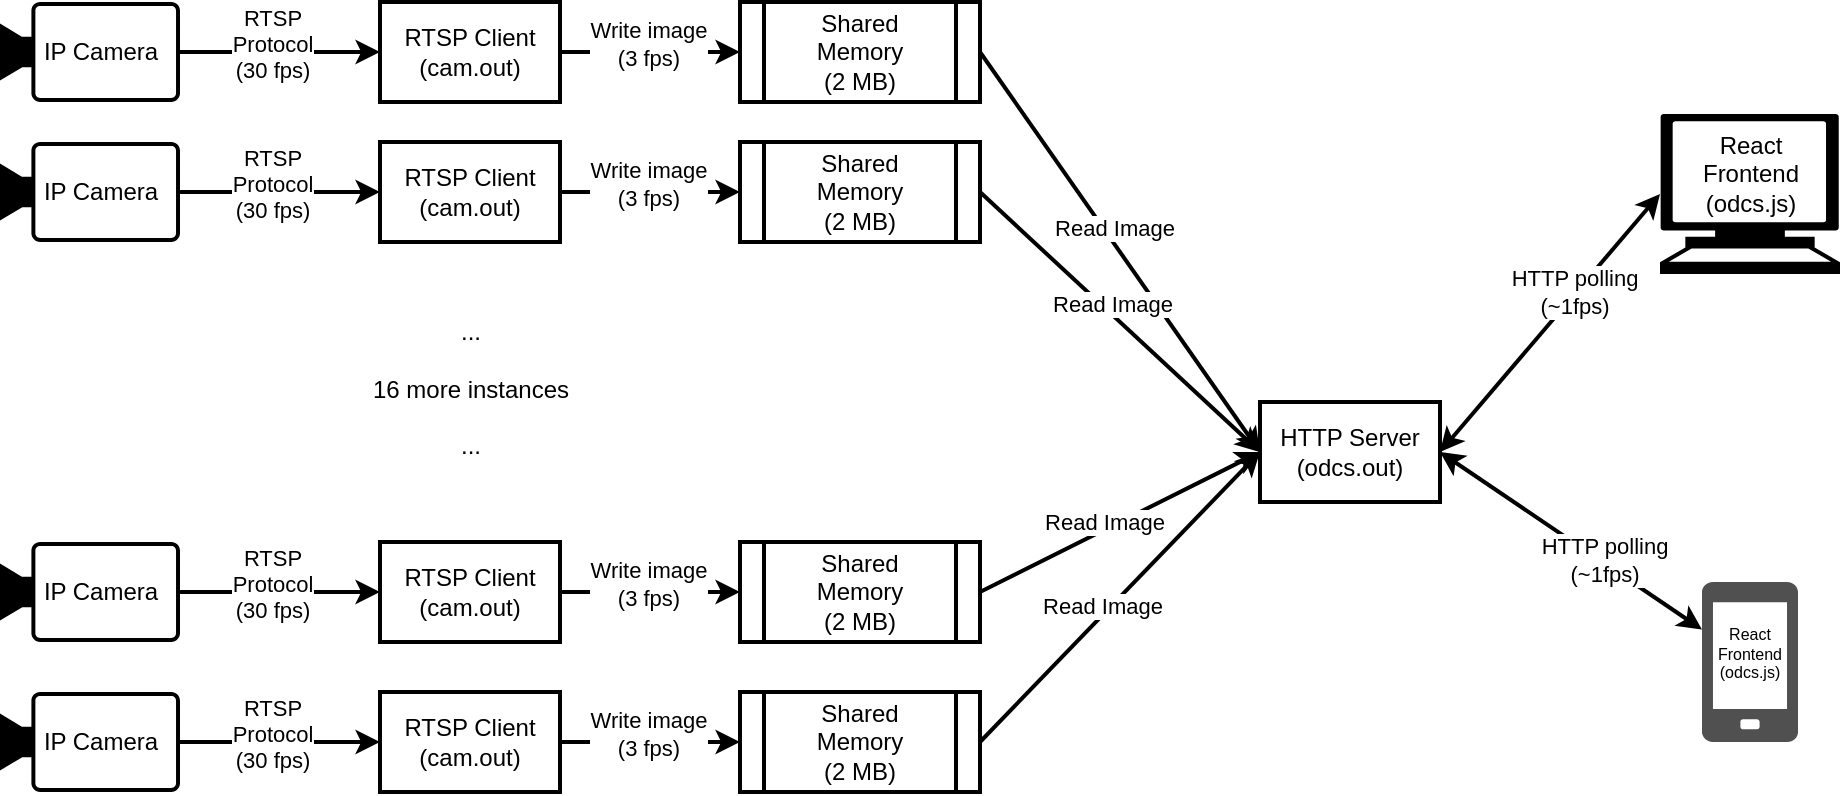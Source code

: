 <mxfile version="20.3.7" type="device"><diagram id="LTxdnSjZ6CFCPwl13RmF" name="Page-1"><mxGraphModel dx="1718" dy="901" grid="1" gridSize="10" guides="1" tooltips="1" connect="1" arrows="1" fold="1" page="1" pageScale="1" pageWidth="850" pageHeight="1100" math="0" shadow="0"><root><mxCell id="0"/><mxCell id="1" parent="0"/><mxCell id="k68_5YPGHtgoW6fo5KtN-3" value="&lt;div&gt;RTSP Client&lt;/div&gt;&lt;div&gt;(cam.out)&lt;br&gt;&lt;/div&gt;" style="rounded=0;whiteSpace=wrap;html=1;strokeWidth=2;" parent="1" vertex="1"><mxGeometry x="230" y="90" width="90" height="50" as="geometry"/></mxCell><mxCell id="k68_5YPGHtgoW6fo5KtN-6" value="" style="points=[[0,0.5,0],[0.19,0.02,0],[0.59,0,0],[0.985,0.02,0],[1,0.5,0],[0.985,0.98,0],[0.59,1,0],[0.19,0.98,0]];verticalLabelPosition=bottom;sketch=0;html=1;verticalAlign=top;aspect=fixed;align=center;pointerEvents=1;shape=mxgraph.cisco19.camera;fillColor=#000000;strokeColor=none;strokeWidth=14;" parent="1" vertex="1"><mxGeometry x="40" y="90" width="90" height="50" as="geometry"/></mxCell><mxCell id="k68_5YPGHtgoW6fo5KtN-7" value="" style="endArrow=classic;html=1;rounded=0;exitX=1;exitY=0.5;exitDx=0;exitDy=0;exitPerimeter=0;entryX=0;entryY=0.5;entryDx=0;entryDy=0;strokeWidth=2;" parent="1" source="k68_5YPGHtgoW6fo5KtN-6" target="k68_5YPGHtgoW6fo5KtN-3" edge="1"><mxGeometry width="50" height="50" relative="1" as="geometry"><mxPoint x="120" y="280" as="sourcePoint"/><mxPoint x="170" y="230" as="targetPoint"/><Array as="points"><mxPoint x="190" y="115"/></Array></mxGeometry></mxCell><mxCell id="k68_5YPGHtgoW6fo5KtN-8" value="&lt;div&gt;RTSP&lt;/div&gt;&lt;div&gt;Protocol&lt;/div&gt;&lt;div&gt;(30 fps)&lt;br&gt;&lt;/div&gt;" style="edgeLabel;html=1;align=center;verticalAlign=middle;resizable=0;points=[];" parent="k68_5YPGHtgoW6fo5KtN-7" vertex="1" connectable="0"><mxGeometry x="-0.093" y="4" relative="1" as="geometry"><mxPoint as="offset"/></mxGeometry></mxCell><mxCell id="TewLs_EhTVlk3Gnn2zk7-1" value="&lt;div&gt;Shared&lt;/div&gt;&lt;div&gt;Memory&lt;/div&gt;&lt;div&gt;(2 MB)&lt;br&gt;&lt;/div&gt;" style="shape=process;whiteSpace=wrap;html=1;backgroundOutline=1;strokeWidth=2;" parent="1" vertex="1"><mxGeometry x="410" y="90" width="120" height="50" as="geometry"/></mxCell><mxCell id="TewLs_EhTVlk3Gnn2zk7-2" value="" style="endArrow=classic;html=1;rounded=0;exitX=1;exitY=0.5;exitDx=0;exitDy=0;entryX=0;entryY=0.5;entryDx=0;entryDy=0;strokeWidth=2;" parent="1" source="k68_5YPGHtgoW6fo5KtN-3" target="TewLs_EhTVlk3Gnn2zk7-1" edge="1"><mxGeometry width="50" height="50" relative="1" as="geometry"><mxPoint x="370" y="210" as="sourcePoint"/><mxPoint x="500" y="210" as="targetPoint"/><Array as="points"/></mxGeometry></mxCell><mxCell id="TewLs_EhTVlk3Gnn2zk7-3" value="&lt;div&gt;Write image&lt;/div&gt;&lt;div&gt;(3 fps)&lt;br&gt;&lt;/div&gt;" style="edgeLabel;html=1;align=center;verticalAlign=middle;resizable=0;points=[];" parent="TewLs_EhTVlk3Gnn2zk7-2" vertex="1" connectable="0"><mxGeometry x="-0.093" y="4" relative="1" as="geometry"><mxPoint x="3" as="offset"/></mxGeometry></mxCell><mxCell id="TewLs_EhTVlk3Gnn2zk7-5" value="&lt;div&gt;HTTP Server&lt;/div&gt;&lt;div&gt;(odcs.out)&lt;br&gt;&lt;/div&gt;" style="rounded=0;whiteSpace=wrap;html=1;strokeWidth=2;" parent="1" vertex="1"><mxGeometry x="670" y="290" width="90" height="50" as="geometry"/></mxCell><mxCell id="TewLs_EhTVlk3Gnn2zk7-6" value="" style="endArrow=classic;html=1;rounded=0;exitX=1;exitY=0.5;exitDx=0;exitDy=0;entryX=0;entryY=0.5;entryDx=0;entryDy=0;strokeWidth=2;" parent="1" source="TewLs_EhTVlk3Gnn2zk7-1" target="TewLs_EhTVlk3Gnn2zk7-5" edge="1"><mxGeometry width="50" height="50" relative="1" as="geometry"><mxPoint x="610" y="100" as="sourcePoint"/><mxPoint x="720" y="100" as="targetPoint"/><Array as="points"/></mxGeometry></mxCell><mxCell id="TewLs_EhTVlk3Gnn2zk7-7" value="Read Image" style="edgeLabel;html=1;align=center;verticalAlign=middle;resizable=0;points=[];" parent="TewLs_EhTVlk3Gnn2zk7-6" vertex="1" connectable="0"><mxGeometry x="-0.093" y="4" relative="1" as="geometry"><mxPoint as="offset"/></mxGeometry></mxCell><mxCell id="TewLs_EhTVlk3Gnn2zk7-9" value="" style="endArrow=classic;startArrow=classic;html=1;rounded=0;exitX=1;exitY=0.5;exitDx=0;exitDy=0;strokeWidth=2;entryX=0;entryY=0.5;entryDx=0;entryDy=0;entryPerimeter=0;" parent="1" source="TewLs_EhTVlk3Gnn2zk7-5" target="eqOkNrcOr78Is7jvoKHY-42" edge="1"><mxGeometry width="50" height="50" relative="1" as="geometry"><mxPoint x="700" y="265" as="sourcePoint"/><mxPoint x="890" y="247.759" as="targetPoint"/></mxGeometry></mxCell><mxCell id="TewLs_EhTVlk3Gnn2zk7-10" value="HTTP polling&#xA;(~1fps)" style="edgeLabel;html=1;align=center;verticalAlign=middle;resizable=0;points=[];" parent="TewLs_EhTVlk3Gnn2zk7-9" vertex="1" connectable="0"><mxGeometry x="0.234" y="1" relative="1" as="geometry"><mxPoint as="offset"/></mxGeometry></mxCell><mxCell id="eqOkNrcOr78Is7jvoKHY-1" value="&lt;div&gt;RTSP Client&lt;/div&gt;&lt;div&gt;(cam.out)&lt;br&gt;&lt;/div&gt;" style="rounded=0;whiteSpace=wrap;html=1;strokeWidth=2;" vertex="1" parent="1"><mxGeometry x="230" y="160" width="90" height="50" as="geometry"/></mxCell><mxCell id="eqOkNrcOr78Is7jvoKHY-2" value="" style="points=[[0,0.5,0],[0.19,0.02,0],[0.59,0,0],[0.985,0.02,0],[1,0.5,0],[0.985,0.98,0],[0.59,1,0],[0.19,0.98,0]];verticalLabelPosition=bottom;sketch=0;html=1;verticalAlign=top;aspect=fixed;align=center;pointerEvents=1;shape=mxgraph.cisco19.camera;fillColor=#000000;strokeColor=none;strokeWidth=14;" vertex="1" parent="1"><mxGeometry x="40" y="160" width="90" height="50" as="geometry"/></mxCell><mxCell id="eqOkNrcOr78Is7jvoKHY-3" value="" style="endArrow=classic;html=1;rounded=0;exitX=1;exitY=0.5;exitDx=0;exitDy=0;exitPerimeter=0;entryX=0;entryY=0.5;entryDx=0;entryDy=0;strokeWidth=2;" edge="1" parent="1" source="eqOkNrcOr78Is7jvoKHY-2" target="eqOkNrcOr78Is7jvoKHY-1"><mxGeometry width="50" height="50" relative="1" as="geometry"><mxPoint x="120" y="350" as="sourcePoint"/><mxPoint x="170" y="300" as="targetPoint"/><Array as="points"><mxPoint x="190" y="185"/></Array></mxGeometry></mxCell><mxCell id="eqOkNrcOr78Is7jvoKHY-4" value="&lt;div&gt;RTSP&lt;/div&gt;&lt;div&gt;Protocol&lt;/div&gt;&lt;div&gt;(30 fps)&lt;br&gt;&lt;/div&gt;" style="edgeLabel;html=1;align=center;verticalAlign=middle;resizable=0;points=[];" vertex="1" connectable="0" parent="eqOkNrcOr78Is7jvoKHY-3"><mxGeometry x="-0.093" y="4" relative="1" as="geometry"><mxPoint as="offset"/></mxGeometry></mxCell><mxCell id="eqOkNrcOr78Is7jvoKHY-5" value="&lt;div&gt;Shared&lt;/div&gt;&lt;div&gt;Memory&lt;/div&gt;&lt;div&gt;(2 MB)&lt;br&gt;&lt;/div&gt;" style="shape=process;whiteSpace=wrap;html=1;backgroundOutline=1;strokeWidth=2;" vertex="1" parent="1"><mxGeometry x="410" y="160" width="120" height="50" as="geometry"/></mxCell><mxCell id="eqOkNrcOr78Is7jvoKHY-6" value="" style="endArrow=classic;html=1;rounded=0;exitX=1;exitY=0.5;exitDx=0;exitDy=0;entryX=0;entryY=0.5;entryDx=0;entryDy=0;strokeWidth=2;" edge="1" parent="1" source="eqOkNrcOr78Is7jvoKHY-1" target="eqOkNrcOr78Is7jvoKHY-5"><mxGeometry width="50" height="50" relative="1" as="geometry"><mxPoint x="370" y="280" as="sourcePoint"/><mxPoint x="500" y="280" as="targetPoint"/><Array as="points"/></mxGeometry></mxCell><mxCell id="eqOkNrcOr78Is7jvoKHY-7" value="&lt;div&gt;Write image&lt;/div&gt;&lt;div&gt;(3 fps)&lt;br&gt;&lt;/div&gt;" style="edgeLabel;html=1;align=center;verticalAlign=middle;resizable=0;points=[];" vertex="1" connectable="0" parent="eqOkNrcOr78Is7jvoKHY-6"><mxGeometry x="-0.093" y="4" relative="1" as="geometry"><mxPoint x="3" as="offset"/></mxGeometry></mxCell><mxCell id="eqOkNrcOr78Is7jvoKHY-9" value="&lt;div&gt;RTSP Client&lt;/div&gt;&lt;div&gt;(cam.out)&lt;br&gt;&lt;/div&gt;" style="rounded=0;whiteSpace=wrap;html=1;strokeWidth=2;" vertex="1" parent="1"><mxGeometry x="230" y="360" width="90" height="50" as="geometry"/></mxCell><mxCell id="eqOkNrcOr78Is7jvoKHY-10" value="" style="points=[[0,0.5,0],[0.19,0.02,0],[0.59,0,0],[0.985,0.02,0],[1,0.5,0],[0.985,0.98,0],[0.59,1,0],[0.19,0.98,0]];verticalLabelPosition=bottom;sketch=0;html=1;verticalAlign=top;aspect=fixed;align=center;pointerEvents=1;shape=mxgraph.cisco19.camera;fillColor=#000000;strokeColor=none;strokeWidth=14;" vertex="1" parent="1"><mxGeometry x="40" y="360" width="90" height="50" as="geometry"/></mxCell><mxCell id="eqOkNrcOr78Is7jvoKHY-11" value="" style="endArrow=classic;html=1;rounded=0;exitX=1;exitY=0.5;exitDx=0;exitDy=0;exitPerimeter=0;entryX=0;entryY=0.5;entryDx=0;entryDy=0;strokeWidth=2;" edge="1" parent="1" source="eqOkNrcOr78Is7jvoKHY-10" target="eqOkNrcOr78Is7jvoKHY-9"><mxGeometry width="50" height="50" relative="1" as="geometry"><mxPoint x="120" y="550" as="sourcePoint"/><mxPoint x="170" y="500" as="targetPoint"/><Array as="points"><mxPoint x="190" y="385"/></Array></mxGeometry></mxCell><mxCell id="eqOkNrcOr78Is7jvoKHY-12" value="&lt;div&gt;RTSP&lt;/div&gt;&lt;div&gt;Protocol&lt;/div&gt;&lt;div&gt;(30 fps)&lt;br&gt;&lt;/div&gt;" style="edgeLabel;html=1;align=center;verticalAlign=middle;resizable=0;points=[];" vertex="1" connectable="0" parent="eqOkNrcOr78Is7jvoKHY-11"><mxGeometry x="-0.093" y="4" relative="1" as="geometry"><mxPoint as="offset"/></mxGeometry></mxCell><mxCell id="eqOkNrcOr78Is7jvoKHY-13" value="&lt;div&gt;Shared&lt;/div&gt;&lt;div&gt;Memory&lt;/div&gt;&lt;div&gt;(2 MB)&lt;br&gt;&lt;/div&gt;" style="shape=process;whiteSpace=wrap;html=1;backgroundOutline=1;strokeWidth=2;" vertex="1" parent="1"><mxGeometry x="410" y="360" width="120" height="50" as="geometry"/></mxCell><mxCell id="eqOkNrcOr78Is7jvoKHY-14" value="" style="endArrow=classic;html=1;rounded=0;exitX=1;exitY=0.5;exitDx=0;exitDy=0;entryX=0;entryY=0.5;entryDx=0;entryDy=0;strokeWidth=2;" edge="1" parent="1" source="eqOkNrcOr78Is7jvoKHY-9" target="eqOkNrcOr78Is7jvoKHY-13"><mxGeometry width="50" height="50" relative="1" as="geometry"><mxPoint x="370" y="480" as="sourcePoint"/><mxPoint x="500" y="480" as="targetPoint"/><Array as="points"/></mxGeometry></mxCell><mxCell id="eqOkNrcOr78Is7jvoKHY-15" value="&lt;div&gt;Write image&lt;/div&gt;&lt;div&gt;(3 fps)&lt;br&gt;&lt;/div&gt;" style="edgeLabel;html=1;align=center;verticalAlign=middle;resizable=0;points=[];" vertex="1" connectable="0" parent="eqOkNrcOr78Is7jvoKHY-14"><mxGeometry x="-0.093" y="4" relative="1" as="geometry"><mxPoint x="3" as="offset"/></mxGeometry></mxCell><mxCell id="eqOkNrcOr78Is7jvoKHY-17" value="&lt;div&gt;RTSP Client&lt;/div&gt;&lt;div&gt;(cam.out)&lt;br&gt;&lt;/div&gt;" style="rounded=0;whiteSpace=wrap;html=1;strokeWidth=2;" vertex="1" parent="1"><mxGeometry x="230" y="435" width="90" height="50" as="geometry"/></mxCell><mxCell id="eqOkNrcOr78Is7jvoKHY-18" value="" style="points=[[0,0.5,0],[0.19,0.02,0],[0.59,0,0],[0.985,0.02,0],[1,0.5,0],[0.985,0.98,0],[0.59,1,0],[0.19,0.98,0]];verticalLabelPosition=bottom;sketch=0;html=1;verticalAlign=top;aspect=fixed;align=center;pointerEvents=1;shape=mxgraph.cisco19.camera;fillColor=#000000;strokeColor=none;strokeWidth=14;" vertex="1" parent="1"><mxGeometry x="40" y="435" width="90" height="50" as="geometry"/></mxCell><mxCell id="eqOkNrcOr78Is7jvoKHY-19" value="" style="endArrow=classic;html=1;rounded=0;exitX=1;exitY=0.5;exitDx=0;exitDy=0;exitPerimeter=0;entryX=0;entryY=0.5;entryDx=0;entryDy=0;strokeWidth=2;" edge="1" parent="1" source="eqOkNrcOr78Is7jvoKHY-18" target="eqOkNrcOr78Is7jvoKHY-17"><mxGeometry width="50" height="50" relative="1" as="geometry"><mxPoint x="120" y="625" as="sourcePoint"/><mxPoint x="170" y="575" as="targetPoint"/><Array as="points"><mxPoint x="190" y="460"/></Array></mxGeometry></mxCell><mxCell id="eqOkNrcOr78Is7jvoKHY-20" value="&lt;div&gt;RTSP&lt;/div&gt;&lt;div&gt;Protocol&lt;/div&gt;&lt;div&gt;(30 fps)&lt;br&gt;&lt;/div&gt;" style="edgeLabel;html=1;align=center;verticalAlign=middle;resizable=0;points=[];" vertex="1" connectable="0" parent="eqOkNrcOr78Is7jvoKHY-19"><mxGeometry x="-0.093" y="4" relative="1" as="geometry"><mxPoint as="offset"/></mxGeometry></mxCell><mxCell id="eqOkNrcOr78Is7jvoKHY-21" value="&lt;div&gt;Shared&lt;/div&gt;&lt;div&gt;Memory&lt;/div&gt;&lt;div&gt;(2 MB)&lt;br&gt;&lt;/div&gt;" style="shape=process;whiteSpace=wrap;html=1;backgroundOutline=1;strokeWidth=2;" vertex="1" parent="1"><mxGeometry x="410" y="435" width="120" height="50" as="geometry"/></mxCell><mxCell id="eqOkNrcOr78Is7jvoKHY-22" value="" style="endArrow=classic;html=1;rounded=0;exitX=1;exitY=0.5;exitDx=0;exitDy=0;entryX=0;entryY=0.5;entryDx=0;entryDy=0;strokeWidth=2;" edge="1" parent="1" source="eqOkNrcOr78Is7jvoKHY-17" target="eqOkNrcOr78Is7jvoKHY-21"><mxGeometry width="50" height="50" relative="1" as="geometry"><mxPoint x="370" y="555" as="sourcePoint"/><mxPoint x="500" y="555" as="targetPoint"/><Array as="points"/></mxGeometry></mxCell><mxCell id="eqOkNrcOr78Is7jvoKHY-23" value="&lt;div&gt;Write image&lt;/div&gt;&lt;div&gt;(3 fps)&lt;br&gt;&lt;/div&gt;" style="edgeLabel;html=1;align=center;verticalAlign=middle;resizable=0;points=[];" vertex="1" connectable="0" parent="eqOkNrcOr78Is7jvoKHY-22"><mxGeometry x="-0.093" y="4" relative="1" as="geometry"><mxPoint x="3" as="offset"/></mxGeometry></mxCell><mxCell id="eqOkNrcOr78Is7jvoKHY-25" value="" style="endArrow=classic;html=1;rounded=0;exitX=1;exitY=0.5;exitDx=0;exitDy=0;strokeWidth=2;entryX=0;entryY=0.5;entryDx=0;entryDy=0;" edge="1" parent="1" source="eqOkNrcOr78Is7jvoKHY-5" target="TewLs_EhTVlk3Gnn2zk7-5"><mxGeometry width="50" height="50" relative="1" as="geometry"><mxPoint x="540" y="125" as="sourcePoint"/><mxPoint x="610" y="310" as="targetPoint"/><Array as="points"/></mxGeometry></mxCell><mxCell id="eqOkNrcOr78Is7jvoKHY-26" value="Read Image" style="edgeLabel;html=1;align=center;verticalAlign=middle;resizable=0;points=[];" vertex="1" connectable="0" parent="eqOkNrcOr78Is7jvoKHY-25"><mxGeometry x="-0.093" y="4" relative="1" as="geometry"><mxPoint as="offset"/></mxGeometry></mxCell><mxCell id="eqOkNrcOr78Is7jvoKHY-27" value="" style="endArrow=classic;html=1;rounded=0;exitX=1;exitY=0.5;exitDx=0;exitDy=0;entryX=0;entryY=0.5;entryDx=0;entryDy=0;strokeWidth=2;" edge="1" parent="1" source="eqOkNrcOr78Is7jvoKHY-13" target="TewLs_EhTVlk3Gnn2zk7-5"><mxGeometry width="50" height="50" relative="1" as="geometry"><mxPoint x="550" y="135" as="sourcePoint"/><mxPoint x="630" y="335" as="targetPoint"/><Array as="points"/></mxGeometry></mxCell><mxCell id="eqOkNrcOr78Is7jvoKHY-28" value="Read Image" style="edgeLabel;html=1;align=center;verticalAlign=middle;resizable=0;points=[];" vertex="1" connectable="0" parent="eqOkNrcOr78Is7jvoKHY-27"><mxGeometry x="-0.093" y="4" relative="1" as="geometry"><mxPoint as="offset"/></mxGeometry></mxCell><mxCell id="eqOkNrcOr78Is7jvoKHY-29" value="" style="endArrow=classic;html=1;rounded=0;exitX=1;exitY=0.5;exitDx=0;exitDy=0;entryX=0;entryY=0.5;entryDx=0;entryDy=0;strokeWidth=2;" edge="1" parent="1" source="eqOkNrcOr78Is7jvoKHY-21" target="TewLs_EhTVlk3Gnn2zk7-5"><mxGeometry width="50" height="50" relative="1" as="geometry"><mxPoint x="560" y="145" as="sourcePoint"/><mxPoint x="640" y="345" as="targetPoint"/><Array as="points"/></mxGeometry></mxCell><mxCell id="eqOkNrcOr78Is7jvoKHY-30" value="Read Image" style="edgeLabel;html=1;align=center;verticalAlign=middle;resizable=0;points=[];" vertex="1" connectable="0" parent="eqOkNrcOr78Is7jvoKHY-29"><mxGeometry x="-0.093" y="4" relative="1" as="geometry"><mxPoint as="offset"/></mxGeometry></mxCell><mxCell id="eqOkNrcOr78Is7jvoKHY-33" value="&lt;div&gt;&lt;br&gt;&lt;/div&gt;&lt;div&gt;...&lt;/div&gt;&lt;div&gt;&lt;br&gt;&lt;/div&gt;&lt;div&gt;16 more instances&lt;/div&gt;&lt;div&gt;&lt;br&gt;&lt;/div&gt;&lt;div&gt;...&lt;br&gt;&lt;/div&gt;" style="text;html=1;resizable=0;autosize=1;align=center;verticalAlign=middle;points=[];fillColor=none;strokeColor=none;rounded=0;" vertex="1" parent="1"><mxGeometry x="215" y="226" width="120" height="100" as="geometry"/></mxCell><mxCell id="eqOkNrcOr78Is7jvoKHY-35" value="&lt;div&gt;IP Camera&lt;/div&gt;" style="text;html=1;resizable=0;autosize=1;align=center;verticalAlign=middle;points=[];fillColor=none;strokeColor=none;rounded=0;" vertex="1" parent="1"><mxGeometry x="50" y="100" width="80" height="30" as="geometry"/></mxCell><mxCell id="eqOkNrcOr78Is7jvoKHY-36" value="&lt;div&gt;IP Camera&lt;/div&gt;" style="text;html=1;resizable=0;autosize=1;align=center;verticalAlign=middle;points=[];fillColor=none;strokeColor=none;rounded=0;" vertex="1" parent="1"><mxGeometry x="50" y="170" width="80" height="30" as="geometry"/></mxCell><mxCell id="eqOkNrcOr78Is7jvoKHY-37" value="&lt;div&gt;IP Camera&lt;/div&gt;" style="text;html=1;resizable=0;autosize=1;align=center;verticalAlign=middle;points=[];fillColor=none;strokeColor=none;rounded=0;" vertex="1" parent="1"><mxGeometry x="50" y="370" width="80" height="30" as="geometry"/></mxCell><mxCell id="eqOkNrcOr78Is7jvoKHY-38" value="&lt;div&gt;IP Camera&lt;/div&gt;" style="text;html=1;resizable=0;autosize=1;align=center;verticalAlign=middle;points=[];fillColor=none;strokeColor=none;rounded=0;" vertex="1" parent="1"><mxGeometry x="50" y="445" width="80" height="30" as="geometry"/></mxCell><mxCell id="eqOkNrcOr78Is7jvoKHY-42" value="" style="shape=mxgraph.signs.tech.computer;html=1;pointerEvents=1;fillColor=#000000;strokeColor=none;verticalLabelPosition=bottom;verticalAlign=top;align=center;" vertex="1" parent="1"><mxGeometry x="870" y="146" width="90" height="80" as="geometry"/></mxCell><mxCell id="eqOkNrcOr78Is7jvoKHY-45" value="" style="sketch=0;pointerEvents=1;shadow=0;dashed=0;html=1;strokeColor=none;fillColor=#505050;labelPosition=center;verticalLabelPosition=bottom;verticalAlign=top;outlineConnect=0;align=center;shape=mxgraph.office.devices.cell_phone_generic;" vertex="1" parent="1"><mxGeometry x="891" y="380" width="48" height="80" as="geometry"/></mxCell><mxCell id="eqOkNrcOr78Is7jvoKHY-50" value="" style="endArrow=classic;startArrow=classic;html=1;rounded=0;exitX=1;exitY=0.5;exitDx=0;exitDy=0;strokeWidth=2;" edge="1" parent="1" source="TewLs_EhTVlk3Gnn2zk7-5" target="eqOkNrcOr78Is7jvoKHY-45"><mxGeometry width="50" height="50" relative="1" as="geometry"><mxPoint x="790" y="345" as="sourcePoint"/><mxPoint x="900" y="260.0" as="targetPoint"/></mxGeometry></mxCell><mxCell id="eqOkNrcOr78Is7jvoKHY-51" value="HTTP polling&#xA;(~1fps)" style="edgeLabel;html=1;align=center;verticalAlign=middle;resizable=0;points=[];" vertex="1" connectable="0" parent="eqOkNrcOr78Is7jvoKHY-50"><mxGeometry x="0.234" y="1" relative="1" as="geometry"><mxPoint as="offset"/></mxGeometry></mxCell><mxCell id="eqOkNrcOr78Is7jvoKHY-53" value="React&lt;br&gt;Frontend&lt;br&gt;(odcs.js)" style="text;html=1;resizable=0;autosize=1;align=center;verticalAlign=middle;points=[];fillColor=none;strokeColor=none;rounded=0;" vertex="1" parent="1"><mxGeometry x="880" y="146" width="70" height="60" as="geometry"/></mxCell><mxCell id="eqOkNrcOr78Is7jvoKHY-56" value="React&lt;br style=&quot;font-size: 8px;&quot;&gt;Frontend&lt;br style=&quot;font-size: 8px;&quot;&gt;(odcs.js)" style="text;whiteSpace=wrap;html=1;align=center;fontSize=8;" vertex="1" parent="1"><mxGeometry x="875" y="395" width="80" height="70" as="geometry"/></mxCell></root></mxGraphModel></diagram></mxfile>